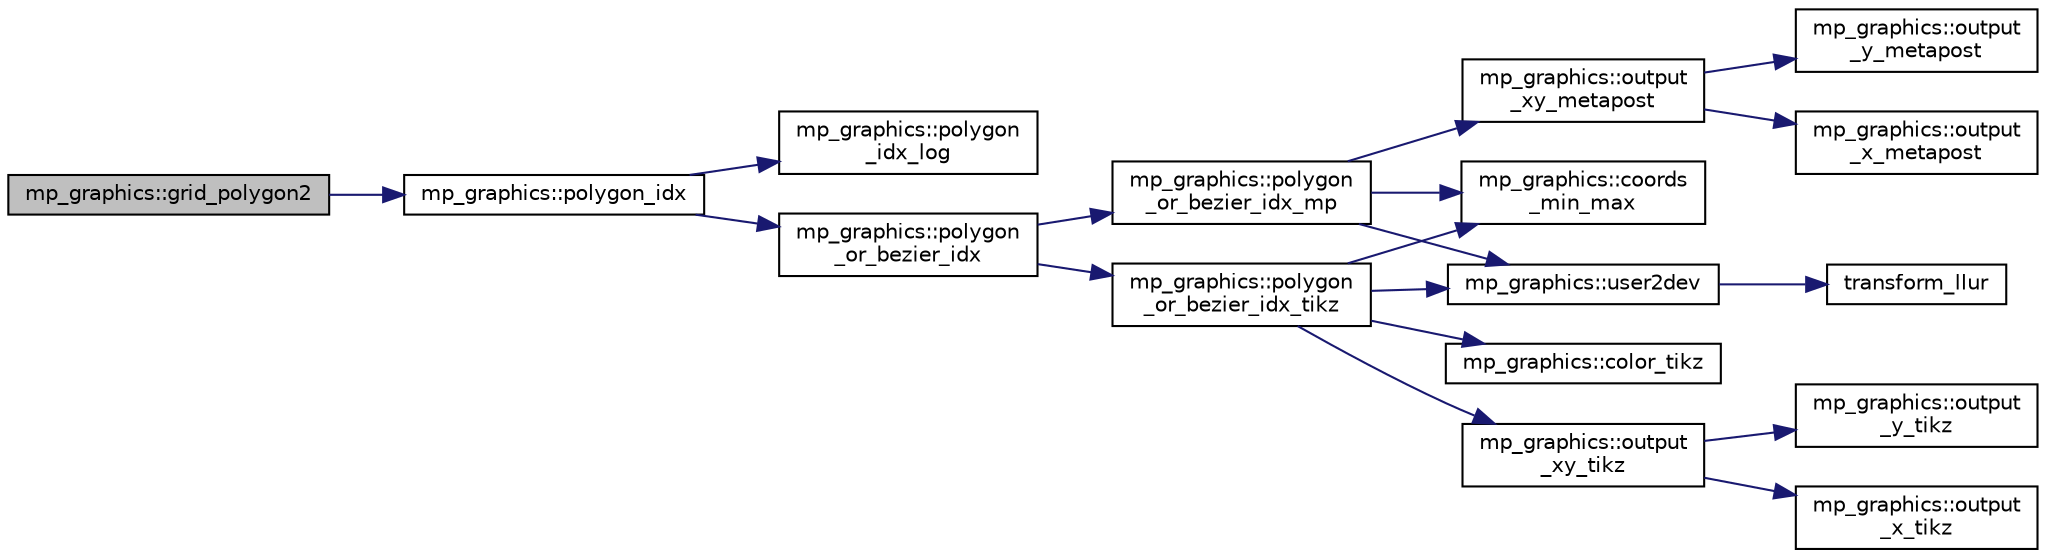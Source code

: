 digraph "mp_graphics::grid_polygon2"
{
  edge [fontname="Helvetica",fontsize="10",labelfontname="Helvetica",labelfontsize="10"];
  node [fontname="Helvetica",fontsize="10",shape=record];
  rankdir="LR";
  Node3023 [label="mp_graphics::grid_polygon2",height=0.2,width=0.4,color="black", fillcolor="grey75", style="filled", fontcolor="black"];
  Node3023 -> Node3024 [color="midnightblue",fontsize="10",style="solid",fontname="Helvetica"];
  Node3024 [label="mp_graphics::polygon_idx",height=0.2,width=0.4,color="black", fillcolor="white", style="filled",URL="$da/d2c/classmp__graphics.html#a60729a478cad572ccb9df00b0f5988df"];
  Node3024 -> Node3025 [color="midnightblue",fontsize="10",style="solid",fontname="Helvetica"];
  Node3025 [label="mp_graphics::polygon\l_idx_log",height=0.2,width=0.4,color="black", fillcolor="white", style="filled",URL="$da/d2c/classmp__graphics.html#aef990b1a5e84f4781ff613ce48fafe83"];
  Node3024 -> Node3026 [color="midnightblue",fontsize="10",style="solid",fontname="Helvetica"];
  Node3026 [label="mp_graphics::polygon\l_or_bezier_idx",height=0.2,width=0.4,color="black", fillcolor="white", style="filled",URL="$da/d2c/classmp__graphics.html#ac67f20507b7b4f592e9ed90aaa1f472a"];
  Node3026 -> Node3027 [color="midnightblue",fontsize="10",style="solid",fontname="Helvetica"];
  Node3027 [label="mp_graphics::polygon\l_or_bezier_idx_mp",height=0.2,width=0.4,color="black", fillcolor="white", style="filled",URL="$da/d2c/classmp__graphics.html#ac1c736f6c02abd6df696eb949c3513ac"];
  Node3027 -> Node3028 [color="midnightblue",fontsize="10",style="solid",fontname="Helvetica"];
  Node3028 [label="mp_graphics::coords\l_min_max",height=0.2,width=0.4,color="black", fillcolor="white", style="filled",URL="$da/d2c/classmp__graphics.html#afa0af74da2afd1d00b2eeb5e25b4f596"];
  Node3027 -> Node3029 [color="midnightblue",fontsize="10",style="solid",fontname="Helvetica"];
  Node3029 [label="mp_graphics::user2dev",height=0.2,width=0.4,color="black", fillcolor="white", style="filled",URL="$da/d2c/classmp__graphics.html#af087f5f4b08c72f67f5e35cc312070fb"];
  Node3029 -> Node3030 [color="midnightblue",fontsize="10",style="solid",fontname="Helvetica"];
  Node3030 [label="transform_llur",height=0.2,width=0.4,color="black", fillcolor="white", style="filled",URL="$d9/d29/draw_8_c.html#af38b139f64e19404b9a944c7188d4aff"];
  Node3027 -> Node3031 [color="midnightblue",fontsize="10",style="solid",fontname="Helvetica"];
  Node3031 [label="mp_graphics::output\l_xy_metapost",height=0.2,width=0.4,color="black", fillcolor="white", style="filled",URL="$da/d2c/classmp__graphics.html#a564e7d2700489eed72ea865b3acc14db"];
  Node3031 -> Node3032 [color="midnightblue",fontsize="10",style="solid",fontname="Helvetica"];
  Node3032 [label="mp_graphics::output\l_x_metapost",height=0.2,width=0.4,color="black", fillcolor="white", style="filled",URL="$da/d2c/classmp__graphics.html#aee38beb59e940946cbb575cde90b9cfe"];
  Node3031 -> Node3033 [color="midnightblue",fontsize="10",style="solid",fontname="Helvetica"];
  Node3033 [label="mp_graphics::output\l_y_metapost",height=0.2,width=0.4,color="black", fillcolor="white", style="filled",URL="$da/d2c/classmp__graphics.html#a41c9d8463dc57fa97bb9a1e0577980b6"];
  Node3026 -> Node3034 [color="midnightblue",fontsize="10",style="solid",fontname="Helvetica"];
  Node3034 [label="mp_graphics::polygon\l_or_bezier_idx_tikz",height=0.2,width=0.4,color="black", fillcolor="white", style="filled",URL="$da/d2c/classmp__graphics.html#ae266ecef91f4cd8a6fd4054b17354370"];
  Node3034 -> Node3035 [color="midnightblue",fontsize="10",style="solid",fontname="Helvetica"];
  Node3035 [label="mp_graphics::color_tikz",height=0.2,width=0.4,color="black", fillcolor="white", style="filled",URL="$da/d2c/classmp__graphics.html#a55d0835caab08eaf3e409096bbb91d63"];
  Node3034 -> Node3028 [color="midnightblue",fontsize="10",style="solid",fontname="Helvetica"];
  Node3034 -> Node3029 [color="midnightblue",fontsize="10",style="solid",fontname="Helvetica"];
  Node3034 -> Node3036 [color="midnightblue",fontsize="10",style="solid",fontname="Helvetica"];
  Node3036 [label="mp_graphics::output\l_xy_tikz",height=0.2,width=0.4,color="black", fillcolor="white", style="filled",URL="$da/d2c/classmp__graphics.html#a640800bc67fec9ed441b27c71461e9c6"];
  Node3036 -> Node3037 [color="midnightblue",fontsize="10",style="solid",fontname="Helvetica"];
  Node3037 [label="mp_graphics::output\l_x_tikz",height=0.2,width=0.4,color="black", fillcolor="white", style="filled",URL="$da/d2c/classmp__graphics.html#a311d4fb1c32d1eb0faeee055bb8badee"];
  Node3036 -> Node3038 [color="midnightblue",fontsize="10",style="solid",fontname="Helvetica"];
  Node3038 [label="mp_graphics::output\l_y_tikz",height=0.2,width=0.4,color="black", fillcolor="white", style="filled",URL="$da/d2c/classmp__graphics.html#a0d6bddb89b4c58c82aa124dd003dda08"];
}

